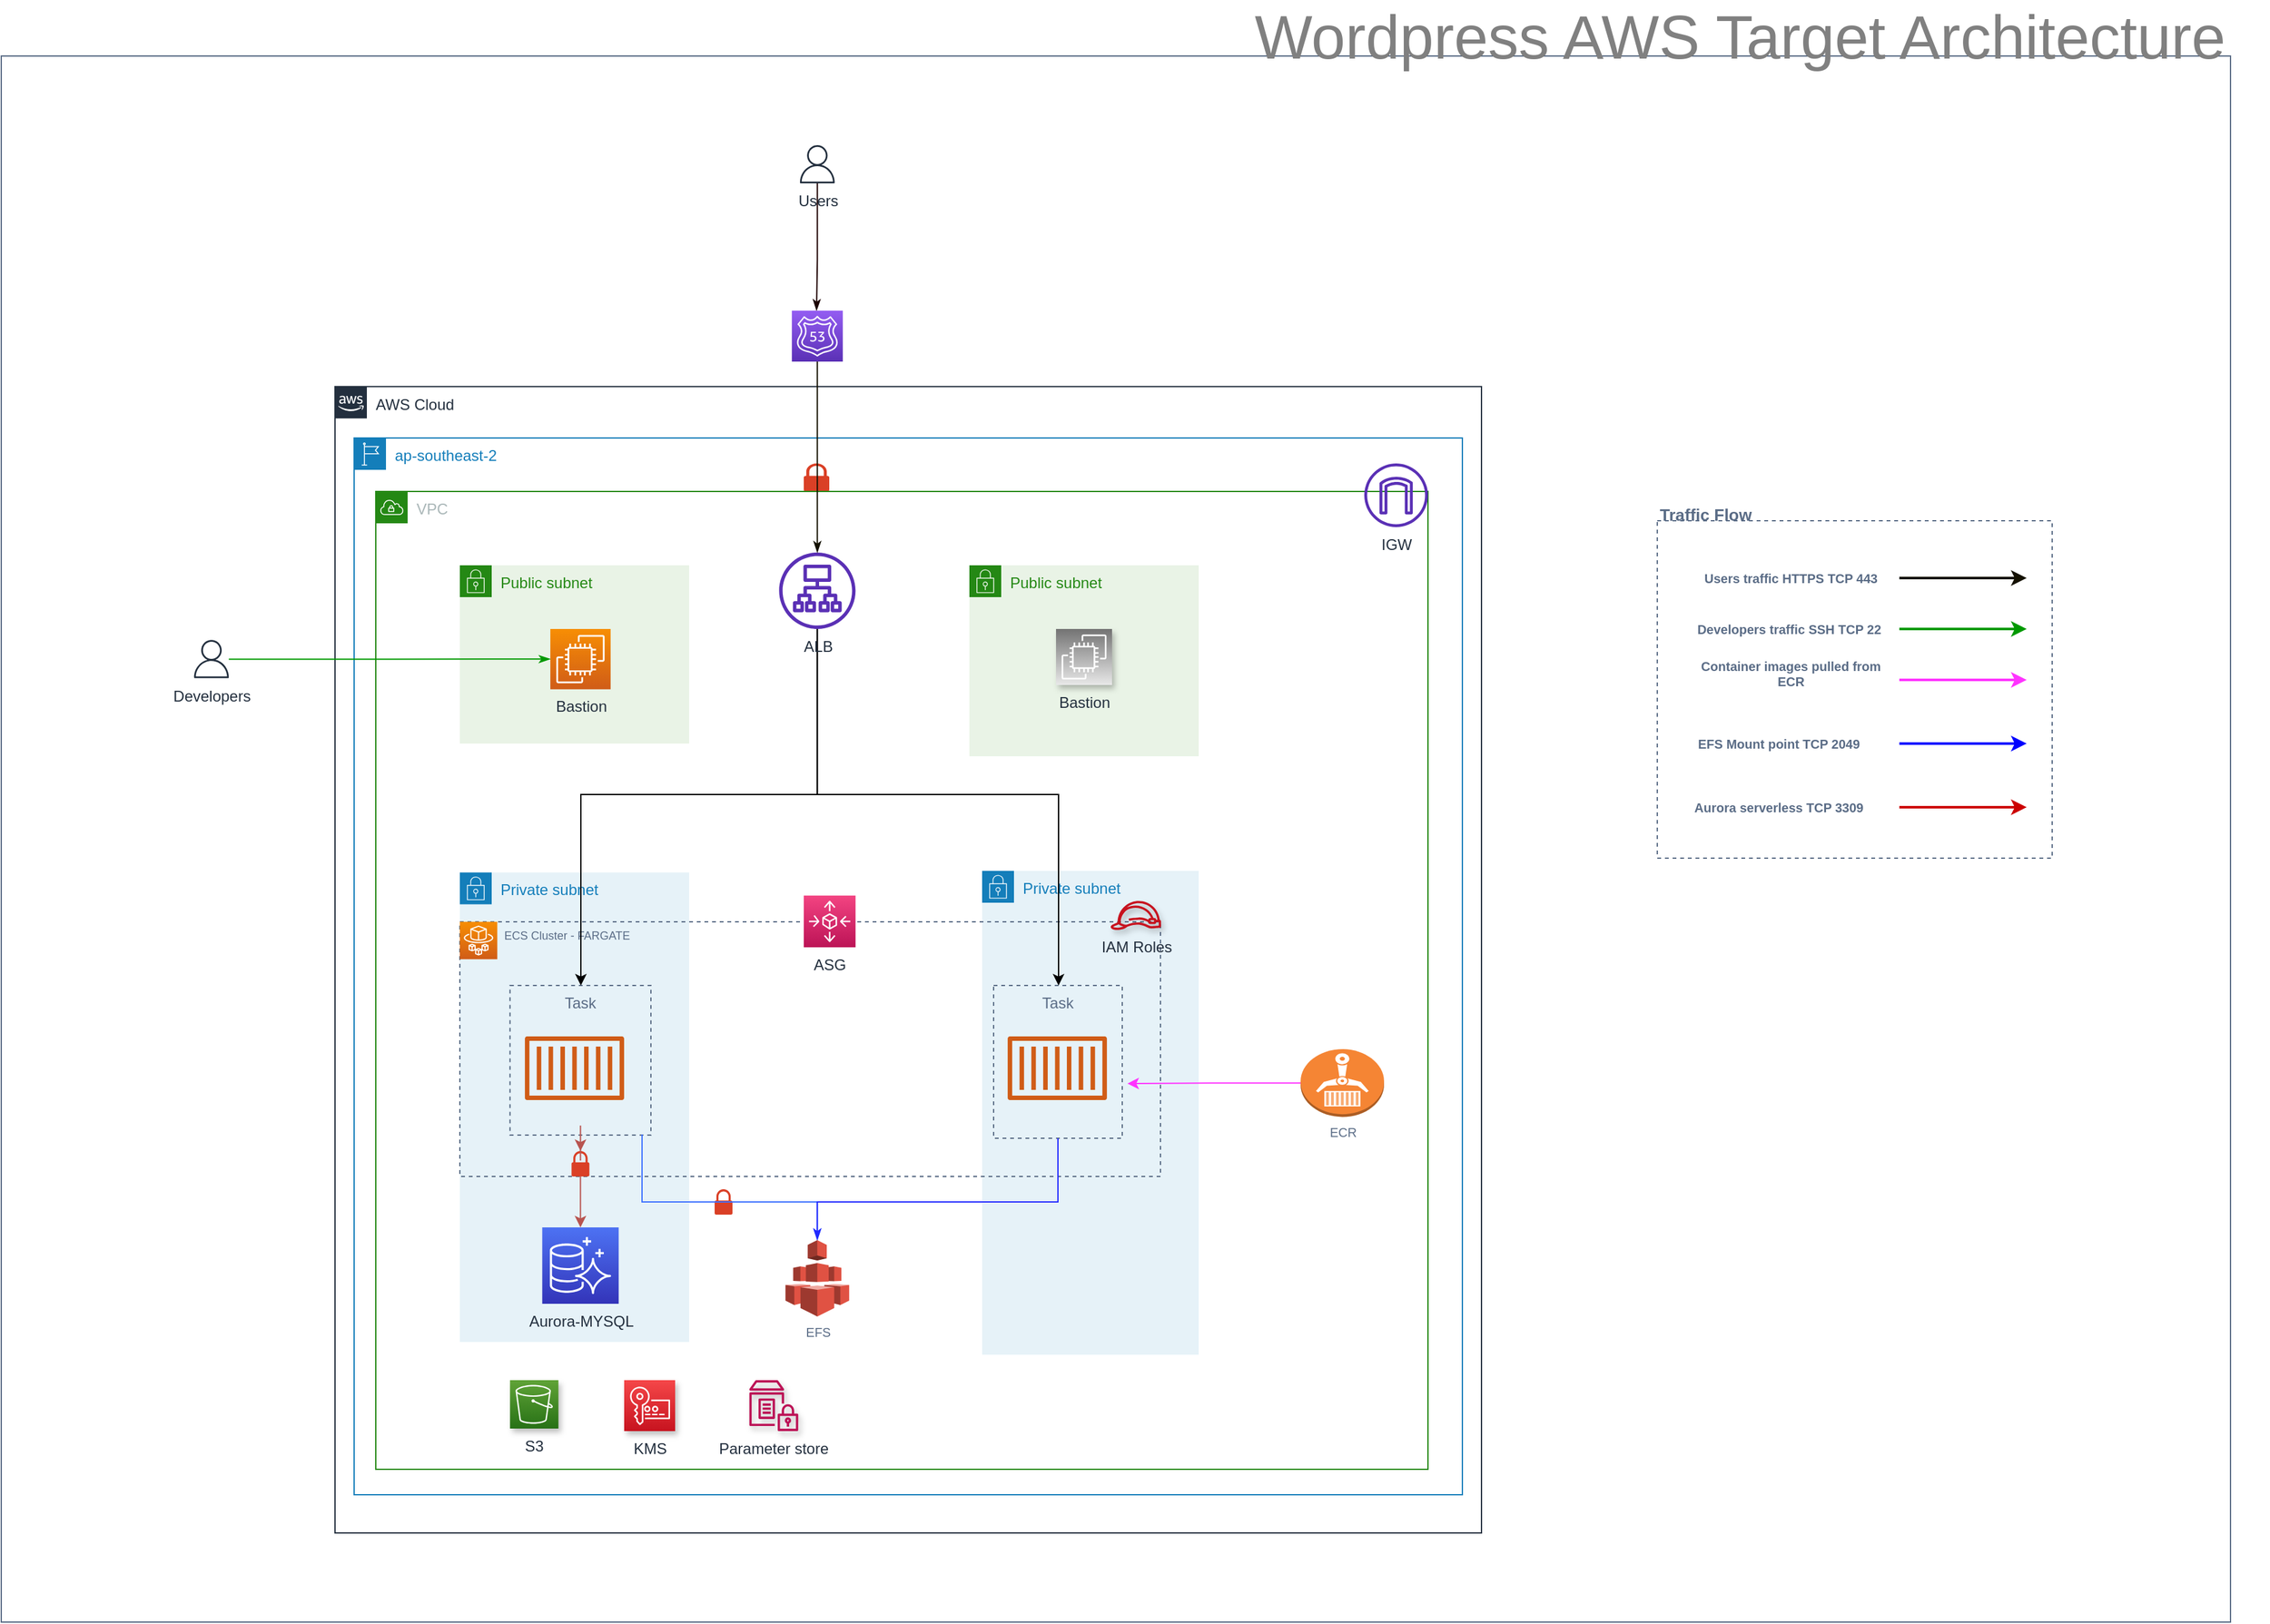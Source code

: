 <mxfile version="13.5.1" type="device"><diagram id="e4gSQEe5WixJl6pH-p8Z" name="Page-1"><mxGraphModel dx="2912" dy="1922" grid="1" gridSize="10" guides="1" tooltips="1" connect="1" arrows="1" fold="1" page="1" pageScale="1" pageWidth="850" pageHeight="1100" math="0" shadow="0"><root><mxCell id="0"/><mxCell id="1" parent="0"/><mxCell id="FxbMxECOqqOLRb1zx-wm-83" value="" style="pointerEvents=1;shadow=0;dashed=0;html=1;strokeColor=none;labelPosition=center;verticalLabelPosition=bottom;verticalAlign=top;outlineConnect=0;align=center;shape=mxgraph.office.security.lock_protected;fillColor=#DA4026;sketch=0;fontSize=10;fontColor=#5A6C86;" vertex="1" parent="1"><mxGeometry x="290" y="660" width="14" height="20" as="geometry"/></mxCell><mxCell id="FxbMxECOqqOLRb1zx-wm-76" value="" style="pointerEvents=1;shadow=0;dashed=0;html=1;strokeColor=none;labelPosition=center;verticalLabelPosition=bottom;verticalAlign=top;outlineConnect=0;align=center;shape=mxgraph.office.security.lock_protected;fillColor=#DA4026;sketch=0;fontSize=10;fontColor=#5A6C86;" vertex="1" parent="1"><mxGeometry x="360" y="90" width="20" height="22" as="geometry"/></mxCell><mxCell id="FxbMxECOqqOLRb1zx-wm-33" value="Private subnet" style="points=[[0,0],[0.25,0],[0.5,0],[0.75,0],[1,0],[1,0.25],[1,0.5],[1,0.75],[1,1],[0.75,1],[0.5,1],[0.25,1],[0,1],[0,0.75],[0,0.5],[0,0.25]];outlineConnect=0;gradientColor=none;html=1;whiteSpace=wrap;fontSize=12;fontStyle=0;shape=mxgraph.aws4.group;grIcon=mxgraph.aws4.group_security_group;grStroke=0;strokeColor=#147EBA;fillColor=#E6F2F8;verticalAlign=top;align=left;spacingLeft=30;fontColor=#147EBA;dashed=0;" vertex="1" parent="1"><mxGeometry x="500" y="410" width="170" height="380" as="geometry"/></mxCell><mxCell id="FxbMxECOqqOLRb1zx-wm-11" value="AWS Cloud" style="points=[[0,0],[0.25,0],[0.5,0],[0.75,0],[1,0],[1,0.25],[1,0.5],[1,0.75],[1,1],[0.75,1],[0.5,1],[0.25,1],[0,1],[0,0.75],[0,0.5],[0,0.25]];outlineConnect=0;gradientColor=none;html=1;whiteSpace=wrap;fontSize=12;fontStyle=0;shape=mxgraph.aws4.group;grIcon=mxgraph.aws4.group_aws_cloud_alt;strokeColor=#232F3E;fillColor=none;verticalAlign=top;align=left;spacingLeft=30;fontColor=#232F3E;dashed=0;" vertex="1" parent="1"><mxGeometry x="-8" y="29.68" width="900" height="900.32" as="geometry"/></mxCell><mxCell id="FxbMxECOqqOLRb1zx-wm-13" value="ap-southeast-2" style="points=[[0,0],[0.25,0],[0.5,0],[0.75,0],[1,0],[1,0.25],[1,0.5],[1,0.75],[1,1],[0.75,1],[0.5,1],[0.25,1],[0,1],[0,0.75],[0,0.5],[0,0.25]];outlineConnect=0;gradientColor=none;html=1;whiteSpace=wrap;fontSize=12;fontStyle=0;shape=mxgraph.aws4.group;grIcon=mxgraph.aws4.group_region;strokeColor=#147EBA;fillColor=none;verticalAlign=top;align=left;spacingLeft=30;fontColor=#147EBA;dashed=0;" vertex="1" parent="1"><mxGeometry x="7" y="70" width="870" height="830" as="geometry"/></mxCell><mxCell id="FxbMxECOqqOLRb1zx-wm-14" value="VPC" style="points=[[0,0],[0.25,0],[0.5,0],[0.75,0],[1,0],[1,0.25],[1,0.5],[1,0.75],[1,1],[0.75,1],[0.5,1],[0.25,1],[0,1],[0,0.75],[0,0.5],[0,0.25]];outlineConnect=0;gradientColor=none;html=1;whiteSpace=wrap;fontSize=12;fontStyle=0;shape=mxgraph.aws4.group;grIcon=mxgraph.aws4.group_vpc;strokeColor=#248814;fillColor=none;verticalAlign=top;align=left;spacingLeft=30;fontColor=#AAB7B8;dashed=0;" vertex="1" parent="1"><mxGeometry x="24" y="112" width="826" height="768" as="geometry"/></mxCell><mxCell id="FxbMxECOqqOLRb1zx-wm-15" value="Public subnet" style="points=[[0,0],[0.25,0],[0.5,0],[0.75,0],[1,0],[1,0.25],[1,0.5],[1,0.75],[1,1],[0.75,1],[0.5,1],[0.25,1],[0,1],[0,0.75],[0,0.5],[0,0.25]];outlineConnect=0;gradientColor=none;html=1;whiteSpace=wrap;fontSize=12;fontStyle=0;shape=mxgraph.aws4.group;grIcon=mxgraph.aws4.group_security_group;grStroke=0;strokeColor=#248814;fillColor=#E9F3E6;verticalAlign=top;align=left;spacingLeft=30;fontColor=#248814;dashed=0;" vertex="1" parent="1"><mxGeometry x="90" y="170" width="180" height="140" as="geometry"/></mxCell><mxCell id="FxbMxECOqqOLRb1zx-wm-18" value="Private subnet" style="points=[[0,0],[0.25,0],[0.5,0],[0.75,0],[1,0],[1,0.25],[1,0.5],[1,0.75],[1,1],[0.75,1],[0.5,1],[0.25,1],[0,1],[0,0.75],[0,0.5],[0,0.25]];outlineConnect=0;gradientColor=none;html=1;whiteSpace=wrap;fontSize=12;fontStyle=0;shape=mxgraph.aws4.group;grIcon=mxgraph.aws4.group_security_group;grStroke=0;strokeColor=#147EBA;fillColor=#E6F2F8;verticalAlign=top;align=left;spacingLeft=30;fontColor=#147EBA;dashed=0;" vertex="1" parent="1"><mxGeometry x="90" y="411.25" width="180" height="368.75" as="geometry"/></mxCell><mxCell id="FxbMxECOqqOLRb1zx-wm-25" value="" style="fillColor=none;strokeColor=#5A6C86;dashed=1;verticalAlign=top;fontStyle=0;fontColor=#5A6C86;align=left;spacingRight=2;spacingTop=1;spacing=3;" vertex="1" parent="1"><mxGeometry x="90" y="450" width="550" height="200" as="geometry"/></mxCell><mxCell id="FxbMxECOqqOLRb1zx-wm-27" value="&lt;font style=&quot;font-size: 9px&quot;&gt;ECS Cluster - FARGATE&amp;nbsp;&lt;/font&gt;" style="text;html=1;align=center;verticalAlign=middle;resizable=0;points=[];autosize=1;fontColor=#5A6C86;" vertex="1" parent="1"><mxGeometry x="115" y="450" width="120" height="20" as="geometry"/></mxCell><mxCell id="FxbMxECOqqOLRb1zx-wm-36" value="" style="outlineConnect=0;fontColor=#232F3E;gradientColor=none;fillColor=#D05C17;strokeColor=none;dashed=0;verticalLabelPosition=bottom;verticalAlign=top;align=center;html=1;fontSize=12;fontStyle=0;aspect=fixed;pointerEvents=1;shape=mxgraph.aws4.container_1;" vertex="1" parent="1"><mxGeometry x="520" y="540" width="78" height="50" as="geometry"/></mxCell><mxCell id="FxbMxECOqqOLRb1zx-wm-39" value="" style="outlineConnect=0;fontColor=#232F3E;gradientColor=none;fillColor=#D05C17;strokeColor=none;dashed=0;verticalLabelPosition=bottom;verticalAlign=top;align=center;html=1;fontSize=12;fontStyle=0;aspect=fixed;pointerEvents=1;shape=mxgraph.aws4.container_1;" vertex="1" parent="1"><mxGeometry x="141" y="540" width="78" height="50" as="geometry"/></mxCell><mxCell id="FxbMxECOqqOLRb1zx-wm-53" value="" style="edgeStyle=orthogonalEdgeStyle;rounded=0;orthogonalLoop=1;jettySize=auto;html=1;fontSize=10;fontColor=#5A6C86;fillColor=#f8cecc;strokeColor=#b85450;" edge="1" parent="1" source="FxbMxECOqqOLRb1zx-wm-84" target="FxbMxECOqqOLRb1zx-wm-48"><mxGeometry relative="1" as="geometry"/></mxCell><mxCell id="FxbMxECOqqOLRb1zx-wm-40" value="Task" style="fillColor=none;strokeColor=#5A6C86;dashed=1;verticalAlign=top;fontStyle=0;fontColor=#5A6C86;align=center;" vertex="1" parent="1"><mxGeometry x="129.37" y="500" width="110.63" height="117.5" as="geometry"/></mxCell><mxCell id="FxbMxECOqqOLRb1zx-wm-41" value="Task" style="fillColor=none;strokeColor=#5A6C86;dashed=1;verticalAlign=top;fontStyle=0;fontColor=#5A6C86;align=center;" vertex="1" parent="1"><mxGeometry x="509" y="500" width="101" height="120" as="geometry"/></mxCell><mxCell id="FxbMxECOqqOLRb1zx-wm-43" value="" style="outlineConnect=0;fontColor=#232F3E;gradientColor=#F78E04;gradientDirection=north;fillColor=#D05C17;strokeColor=#ffffff;dashed=0;verticalLabelPosition=bottom;verticalAlign=top;align=center;html=1;fontSize=12;fontStyle=0;aspect=fixed;shape=mxgraph.aws4.resourceIcon;resIcon=mxgraph.aws4.fargate;" vertex="1" parent="1"><mxGeometry x="90" y="450" width="29.37" height="29.37" as="geometry"/></mxCell><mxCell id="FxbMxECOqqOLRb1zx-wm-46" value="ASG" style="outlineConnect=0;fontColor=#232F3E;gradientColor=#F34482;gradientDirection=north;fillColor=#BC1356;strokeColor=#ffffff;dashed=0;verticalLabelPosition=bottom;verticalAlign=top;align=center;html=1;fontSize=12;fontStyle=0;aspect=fixed;shape=mxgraph.aws4.resourceIcon;resIcon=mxgraph.aws4.autoscaling;" vertex="1" parent="1"><mxGeometry x="360" y="429.37" width="40.63" height="40.63" as="geometry"/></mxCell><mxCell id="FxbMxECOqqOLRb1zx-wm-61" style="edgeStyle=orthogonalEdgeStyle;rounded=0;orthogonalLoop=1;jettySize=auto;html=1;entryX=0.937;entryY=0.996;entryDx=0;entryDy=0;entryPerimeter=0;fontSize=10;fontColor=#5A6C86;startArrow=classicThin;startFill=1;endArrow=none;endFill=0;strokeColor=#3D71FF;" edge="1" parent="1" source="FxbMxECOqqOLRb1zx-wm-47" target="FxbMxECOqqOLRb1zx-wm-40"><mxGeometry relative="1" as="geometry"><Array as="points"><mxPoint x="371" y="670"/><mxPoint x="233" y="670"/></Array></mxGeometry></mxCell><mxCell id="FxbMxECOqqOLRb1zx-wm-62" style="edgeStyle=orthogonalEdgeStyle;rounded=0;orthogonalLoop=1;jettySize=auto;html=1;entryX=0.5;entryY=1;entryDx=0;entryDy=0;fontSize=10;fontColor=#5A6C86;startArrow=classicThin;startFill=1;endArrow=none;endFill=0;strokeColor=#2129FF;" edge="1" parent="1" source="FxbMxECOqqOLRb1zx-wm-47" target="FxbMxECOqqOLRb1zx-wm-41"><mxGeometry relative="1" as="geometry"><Array as="points"><mxPoint x="371" y="670"/><mxPoint x="560" y="670"/></Array></mxGeometry></mxCell><mxCell id="FxbMxECOqqOLRb1zx-wm-47" value="EFS" style="outlineConnect=0;dashed=0;verticalLabelPosition=bottom;verticalAlign=top;align=center;html=1;shape=mxgraph.aws3.efs;fillColor=#E05243;gradientColor=none;strokeColor=#5A6C86;fontSize=10;fontColor=#5A6C86;" vertex="1" parent="1"><mxGeometry x="345.63" y="700" width="50" height="60" as="geometry"/></mxCell><mxCell id="FxbMxECOqqOLRb1zx-wm-48" value="Aurora-MYSQL" style="outlineConnect=0;fontColor=#232F3E;gradientColor=#4D72F3;gradientDirection=north;fillColor=#3334B9;strokeColor=#ffffff;dashed=0;verticalLabelPosition=bottom;verticalAlign=top;align=center;html=1;fontSize=12;fontStyle=0;aspect=fixed;shape=mxgraph.aws4.resourceIcon;resIcon=mxgraph.aws4.aurora;" vertex="1" parent="1"><mxGeometry x="154.68" y="690" width="60" height="60" as="geometry"/></mxCell><mxCell id="FxbMxECOqqOLRb1zx-wm-49" value="Public subnet" style="points=[[0,0],[0.25,0],[0.5,0],[0.75,0],[1,0],[1,0.25],[1,0.5],[1,0.75],[1,1],[0.75,1],[0.5,1],[0.25,1],[0,1],[0,0.75],[0,0.5],[0,0.25]];outlineConnect=0;gradientColor=none;html=1;whiteSpace=wrap;fontSize=12;fontStyle=0;shape=mxgraph.aws4.group;grIcon=mxgraph.aws4.group_security_group;grStroke=0;strokeColor=#248814;fillColor=#E9F3E6;verticalAlign=top;align=left;spacingLeft=30;fontColor=#248814;dashed=0;" vertex="1" parent="1"><mxGeometry x="490" y="170" width="180" height="150" as="geometry"/></mxCell><mxCell id="FxbMxECOqqOLRb1zx-wm-57" style="edgeStyle=orthogonalEdgeStyle;rounded=0;orthogonalLoop=1;jettySize=auto;html=1;entryX=1.04;entryY=0.642;entryDx=0;entryDy=0;entryPerimeter=0;fontSize=10;fontColor=#5A6C86;strokeColor=#FF33FF;" edge="1" parent="1" source="FxbMxECOqqOLRb1zx-wm-50" target="FxbMxECOqqOLRb1zx-wm-41"><mxGeometry relative="1" as="geometry"/></mxCell><mxCell id="FxbMxECOqqOLRb1zx-wm-50" value="ECR" style="outlineConnect=0;dashed=0;verticalLabelPosition=bottom;verticalAlign=top;align=center;html=1;shape=mxgraph.aws3.ecr;fillColor=#F58534;gradientColor=none;strokeColor=#5A6C86;fontSize=10;fontColor=#5A6C86;" vertex="1" parent="1"><mxGeometry x="750" y="550" width="65.5" height="53.25" as="geometry"/></mxCell><mxCell id="FxbMxECOqqOLRb1zx-wm-58" style="edgeStyle=orthogonalEdgeStyle;rounded=0;orthogonalLoop=1;jettySize=auto;html=1;fontSize=10;fontColor=#5A6C86;" edge="1" parent="1" source="FxbMxECOqqOLRb1zx-wm-52" target="FxbMxECOqqOLRb1zx-wm-40"><mxGeometry relative="1" as="geometry"><Array as="points"><mxPoint x="371" y="350"/><mxPoint x="185" y="350"/></Array></mxGeometry></mxCell><mxCell id="FxbMxECOqqOLRb1zx-wm-60" style="edgeStyle=orthogonalEdgeStyle;rounded=0;orthogonalLoop=1;jettySize=auto;html=1;fontSize=10;fontColor=#5A6C86;" edge="1" parent="1" source="FxbMxECOqqOLRb1zx-wm-52" target="FxbMxECOqqOLRb1zx-wm-41"><mxGeometry relative="1" as="geometry"><Array as="points"><mxPoint x="371" y="350"/><mxPoint x="560" y="350"/></Array></mxGeometry></mxCell><mxCell id="FxbMxECOqqOLRb1zx-wm-52" value="ALB" style="outlineConnect=0;fontColor=#232F3E;gradientColor=none;fillColor=#5A30B5;strokeColor=none;dashed=0;verticalLabelPosition=bottom;verticalAlign=top;align=center;html=1;fontSize=12;fontStyle=0;aspect=fixed;pointerEvents=1;shape=mxgraph.aws4.application_load_balancer;" vertex="1" parent="1"><mxGeometry x="340.63" y="160" width="60" height="60" as="geometry"/></mxCell><mxCell id="FxbMxECOqqOLRb1zx-wm-66" value="" style="edgeStyle=orthogonalEdgeStyle;rounded=0;orthogonalLoop=1;jettySize=auto;html=1;startArrow=none;startFill=0;endArrow=classicThin;endFill=1;fontSize=10;fontColor=#5A6C86;fillColor=#a20025;strokeColor=#1C0000;" edge="1" parent="1" source="FxbMxECOqqOLRb1zx-wm-63" target="FxbMxECOqqOLRb1zx-wm-64"><mxGeometry relative="1" as="geometry"><Array as="points"><mxPoint x="370" y="-70"/><mxPoint x="370" y="-70"/></Array></mxGeometry></mxCell><mxCell id="FxbMxECOqqOLRb1zx-wm-63" value="Users" style="outlineConnect=0;fontColor=#232F3E;gradientColor=none;fillColor=#232F3E;strokeColor=none;dashed=0;verticalLabelPosition=bottom;verticalAlign=top;align=center;html=1;fontSize=12;fontStyle=0;aspect=fixed;pointerEvents=1;shape=mxgraph.aws4.user;" vertex="1" parent="1"><mxGeometry x="355.63" y="-160" width="30" height="30" as="geometry"/></mxCell><mxCell id="FxbMxECOqqOLRb1zx-wm-67" style="edgeStyle=orthogonalEdgeStyle;rounded=0;orthogonalLoop=1;jettySize=auto;html=1;startArrow=none;startFill=0;endArrow=classicThin;endFill=1;fontSize=10;fontColor=#5A6C86;fillColor=#e3c800;strokeColor=#141100;" edge="1" parent="1" source="FxbMxECOqqOLRb1zx-wm-64" target="FxbMxECOqqOLRb1zx-wm-52"><mxGeometry relative="1" as="geometry"/></mxCell><mxCell id="FxbMxECOqqOLRb1zx-wm-64" value="" style="outlineConnect=0;fontColor=#232F3E;gradientColor=#945DF2;gradientDirection=north;fillColor=#5A30B5;strokeColor=#ffffff;dashed=0;verticalLabelPosition=bottom;verticalAlign=top;align=center;html=1;fontSize=12;fontStyle=0;aspect=fixed;shape=mxgraph.aws4.resourceIcon;resIcon=mxgraph.aws4.route_53;" vertex="1" parent="1"><mxGeometry x="350.63" y="-30" width="40" height="40" as="geometry"/></mxCell><mxCell id="FxbMxECOqqOLRb1zx-wm-65" value="IGW" style="outlineConnect=0;fontColor=#232F3E;gradientColor=none;fillColor=#5A30B5;strokeColor=none;dashed=0;verticalLabelPosition=bottom;verticalAlign=top;align=center;html=1;fontSize=12;fontStyle=0;aspect=fixed;pointerEvents=1;shape=mxgraph.aws4.internet_gateway;" vertex="1" parent="1"><mxGeometry x="800" y="90" width="50" height="50" as="geometry"/></mxCell><mxCell id="FxbMxECOqqOLRb1zx-wm-69" value="Bastion" style="outlineConnect=0;fontColor=#232F3E;gradientColor=#F78E04;gradientDirection=north;fillColor=#D05C17;strokeColor=#ffffff;dashed=0;verticalLabelPosition=bottom;verticalAlign=top;align=center;html=1;fontSize=12;fontStyle=0;aspect=fixed;shape=mxgraph.aws4.resourceIcon;resIcon=mxgraph.aws4.ec2;" vertex="1" parent="1"><mxGeometry x="161.03" y="220" width="47.32" height="47.32" as="geometry"/></mxCell><mxCell id="FxbMxECOqqOLRb1zx-wm-70" value="Bastion" style="outlineConnect=0;fontColor=#232F3E;gradientDirection=north;strokeColor=#ffffff;dashed=0;verticalLabelPosition=bottom;verticalAlign=top;align=center;html=1;fontSize=12;fontStyle=0;aspect=fixed;shape=mxgraph.aws4.resourceIcon;resIcon=mxgraph.aws4.ec2;shadow=1;sketch=0;fillColor=#E8E8E8;gradientColor=#737373;" vertex="1" parent="1"><mxGeometry x="558" y="220" width="44" height="44" as="geometry"/></mxCell><mxCell id="FxbMxECOqqOLRb1zx-wm-73" style="edgeStyle=orthogonalEdgeStyle;rounded=0;orthogonalLoop=1;jettySize=auto;html=1;startArrow=none;startFill=0;endArrow=classicThin;endFill=1;fontSize=10;fontColor=#5A6C86;strokeColor=#009900;" edge="1" parent="1" source="FxbMxECOqqOLRb1zx-wm-71" target="FxbMxECOqqOLRb1zx-wm-69"><mxGeometry relative="1" as="geometry"/></mxCell><mxCell id="FxbMxECOqqOLRb1zx-wm-71" value="Developers&lt;br&gt;" style="outlineConnect=0;fontColor=#232F3E;gradientColor=none;fillColor=#232F3E;strokeColor=none;dashed=0;verticalLabelPosition=bottom;verticalAlign=top;align=center;html=1;fontSize=12;fontStyle=0;aspect=fixed;pointerEvents=1;shape=mxgraph.aws4.user;" vertex="1" parent="1"><mxGeometry x="-120" y="228.66" width="30" height="30" as="geometry"/></mxCell><mxCell id="FxbMxECOqqOLRb1zx-wm-84" value="" style="pointerEvents=1;shadow=0;dashed=0;html=1;strokeColor=none;labelPosition=center;verticalLabelPosition=bottom;verticalAlign=top;outlineConnect=0;align=center;shape=mxgraph.office.security.lock_protected;fillColor=#DA4026;sketch=0;fontSize=10;fontColor=#5A6C86;" vertex="1" parent="1"><mxGeometry x="177.68" y="630" width="14" height="20" as="geometry"/></mxCell><mxCell id="FxbMxECOqqOLRb1zx-wm-90" value="" style="edgeStyle=orthogonalEdgeStyle;rounded=0;orthogonalLoop=1;jettySize=auto;html=1;fontSize=10;fontColor=#5A6C86;fillColor=#f8cecc;strokeColor=#b85450;" edge="1" parent="1" source="FxbMxECOqqOLRb1zx-wm-40" target="FxbMxECOqqOLRb1zx-wm-84"><mxGeometry relative="1" as="geometry"><mxPoint x="184.7" y="617.5" as="sourcePoint"/><mxPoint x="184.7" y="690" as="targetPoint"/></mxGeometry></mxCell><mxCell id="FxbMxECOqqOLRb1zx-wm-94" value="IAM Roles&lt;br&gt;" style="outlineConnect=0;fontColor=#232F3E;gradientColor=none;fillColor=#C7131F;strokeColor=none;dashed=0;verticalLabelPosition=bottom;verticalAlign=top;align=center;html=1;fontSize=12;fontStyle=0;aspect=fixed;pointerEvents=1;shape=mxgraph.aws4.role;shadow=1;sketch=0;" vertex="1" parent="1"><mxGeometry x="600" y="433.63" width="41.33" height="22.75" as="geometry"/></mxCell><mxCell id="FxbMxECOqqOLRb1zx-wm-95" value="S3" style="outlineConnect=0;fontColor=#232F3E;gradientColor=#60A337;gradientDirection=north;fillColor=#277116;strokeColor=#ffffff;dashed=0;verticalLabelPosition=bottom;verticalAlign=top;align=center;html=1;fontSize=12;fontStyle=0;aspect=fixed;shape=mxgraph.aws4.resourceIcon;resIcon=mxgraph.aws4.s3;shadow=1;sketch=0;" vertex="1" parent="1"><mxGeometry x="129.37" y="810" width="38" height="38" as="geometry"/></mxCell><mxCell id="FxbMxECOqqOLRb1zx-wm-96" value="KMS" style="outlineConnect=0;fontColor=#232F3E;gradientColor=#F54749;gradientDirection=north;fillColor=#C7131F;strokeColor=#ffffff;dashed=0;verticalLabelPosition=bottom;verticalAlign=top;align=center;html=1;fontSize=12;fontStyle=0;aspect=fixed;shape=mxgraph.aws4.resourceIcon;resIcon=mxgraph.aws4.key_management_service;shadow=1;sketch=0;" vertex="1" parent="1"><mxGeometry x="219" y="810" width="40" height="40" as="geometry"/></mxCell><mxCell id="FxbMxECOqqOLRb1zx-wm-97" value="Parameter store" style="outlineConnect=0;fontColor=#232F3E;gradientColor=none;fillColor=#BC1356;strokeColor=none;dashed=0;verticalLabelPosition=bottom;verticalAlign=top;align=center;html=1;fontSize=12;fontStyle=0;aspect=fixed;pointerEvents=1;shape=mxgraph.aws4.parameter_store;shadow=1;sketch=0;" vertex="1" parent="1"><mxGeometry x="317.17" y="810" width="38.46" height="40" as="geometry"/></mxCell><mxCell id="FxbMxECOqqOLRb1zx-wm-98" value="" style="fillColor=none;strokeColor=#5A6C86;dashed=1;verticalAlign=top;fontStyle=0;fontColor=#5A6C86;shadow=0;sketch=0;align=center;" vertex="1" parent="1"><mxGeometry x="1030" y="135" width="310" height="265" as="geometry"/></mxCell><mxCell id="FxbMxECOqqOLRb1zx-wm-99" value="" style="endArrow=classic;html=1;fontSize=10;fontColor=#5A6C86;strokeWidth=2;strokeColor=#141100;" edge="1" parent="1"><mxGeometry relative="1" as="geometry"><mxPoint x="1220" y="180" as="sourcePoint"/><mxPoint x="1320" y="180" as="targetPoint"/></mxGeometry></mxCell><mxCell id="FxbMxECOqqOLRb1zx-wm-103" value="Users traffic HTTPS TCP 443" style="text;html=1;strokeColor=none;fillColor=none;align=center;verticalAlign=middle;whiteSpace=wrap;rounded=0;shadow=1;dashed=1;sketch=0;fontSize=10;fontColor=#5A6C86;fontStyle=1" vertex="1" parent="1"><mxGeometry x="1060" y="160" width="150" height="40" as="geometry"/></mxCell><mxCell id="FxbMxECOqqOLRb1zx-wm-104" value="" style="endArrow=classic;html=1;strokeColor=#009900;fontSize=10;fontColor=#5A6C86;strokeWidth=2;" edge="1" parent="1"><mxGeometry relative="1" as="geometry"><mxPoint x="1220" y="220" as="sourcePoint"/><mxPoint x="1320" y="220" as="targetPoint"/></mxGeometry></mxCell><mxCell id="FxbMxECOqqOLRb1zx-wm-105" value="Developers traffic SSH TCP 22&amp;nbsp;" style="text;html=1;strokeColor=none;fillColor=none;align=center;verticalAlign=middle;whiteSpace=wrap;rounded=0;shadow=1;dashed=1;sketch=0;fontSize=10;fontColor=#5A6C86;fontStyle=1" vertex="1" parent="1"><mxGeometry x="1060" y="200" width="150" height="40" as="geometry"/></mxCell><mxCell id="FxbMxECOqqOLRb1zx-wm-107" value="Container images pulled from ECR" style="text;html=1;strokeColor=none;fillColor=none;align=center;verticalAlign=middle;whiteSpace=wrap;rounded=0;shadow=1;dashed=1;sketch=0;fontSize=10;fontColor=#5A6C86;fontStyle=1" vertex="1" parent="1"><mxGeometry x="1060" y="240" width="150" height="30" as="geometry"/></mxCell><mxCell id="FxbMxECOqqOLRb1zx-wm-108" value="" style="endArrow=classic;html=1;fontSize=10;fontColor=#5A6C86;strokeWidth=2;strokeColor=#0000FF;" edge="1" parent="1"><mxGeometry relative="1" as="geometry"><mxPoint x="1220" y="310" as="sourcePoint"/><mxPoint x="1320" y="310" as="targetPoint"/></mxGeometry></mxCell><mxCell id="FxbMxECOqqOLRb1zx-wm-109" value="EFS Mount point TCP 2049" style="text;html=1;strokeColor=none;fillColor=none;align=center;verticalAlign=middle;whiteSpace=wrap;rounded=0;shadow=1;dashed=1;sketch=0;fontSize=10;fontColor=#5A6C86;fontStyle=1" vertex="1" parent="1"><mxGeometry x="1050" y="290" width="151" height="40" as="geometry"/></mxCell><mxCell id="FxbMxECOqqOLRb1zx-wm-110" value="" style="endArrow=classic;html=1;fontSize=10;fontColor=#5A6C86;strokeWidth=2;strokeColor=#FF33FF;" edge="1" parent="1"><mxGeometry relative="1" as="geometry"><mxPoint x="1220" y="260" as="sourcePoint"/><mxPoint x="1320" y="260" as="targetPoint"/></mxGeometry></mxCell><mxCell id="FxbMxECOqqOLRb1zx-wm-111" value="" style="endArrow=classic;html=1;fontSize=10;fontColor=#5A6C86;strokeWidth=2;fillColor=#a20025;strokeColor=#CC0000;" edge="1" parent="1"><mxGeometry relative="1" as="geometry"><mxPoint x="1220" y="360" as="sourcePoint"/><mxPoint x="1320" y="360" as="targetPoint"/></mxGeometry></mxCell><mxCell id="FxbMxECOqqOLRb1zx-wm-112" value="Aurora serverless TCP 3309" style="text;html=1;strokeColor=none;fillColor=none;align=center;verticalAlign=middle;whiteSpace=wrap;rounded=0;shadow=1;dashed=1;sketch=0;fontSize=10;fontColor=#5A6C86;fontStyle=1" vertex="1" parent="1"><mxGeometry x="1050" y="340" width="151" height="40" as="geometry"/></mxCell><mxCell id="FxbMxECOqqOLRb1zx-wm-113" value="&lt;font style=&quot;font-size: 13px&quot;&gt;Traffic Flow&lt;/font&gt;" style="text;html=1;strokeColor=none;fillColor=none;align=left;verticalAlign=middle;whiteSpace=wrap;rounded=0;shadow=1;dashed=1;sketch=0;fontSize=10;fontColor=#5A6C86;fontStyle=1" vertex="1" parent="1"><mxGeometry x="1030" y="110" width="150" height="40" as="geometry"/></mxCell><mxCell id="FxbMxECOqqOLRb1zx-wm-115" value="" style="fillColor=none;strokeColor=#5A6C86;verticalAlign=top;fontStyle=0;fontColor=#5A6C86;shadow=0;sketch=0;align=center;" vertex="1" parent="1"><mxGeometry x="-270" y="-230" width="1750" height="1230" as="geometry"/></mxCell><mxCell id="FxbMxECOqqOLRb1zx-wm-116" value="&lt;font style=&quot;font-size: 48px&quot; color=&quot;#808080&quot;&gt;Wordpress AWS Target Architecture&lt;/font&gt;" style="text;html=1;strokeColor=none;fillColor=none;align=center;verticalAlign=middle;whiteSpace=wrap;rounded=0;shadow=0;sketch=0;fontSize=10;fontColor=#5A6C86;" vertex="1" parent="1"><mxGeometry x="680" y="-270" width="830" height="50" as="geometry"/></mxCell></root></mxGraphModel></diagram></mxfile>